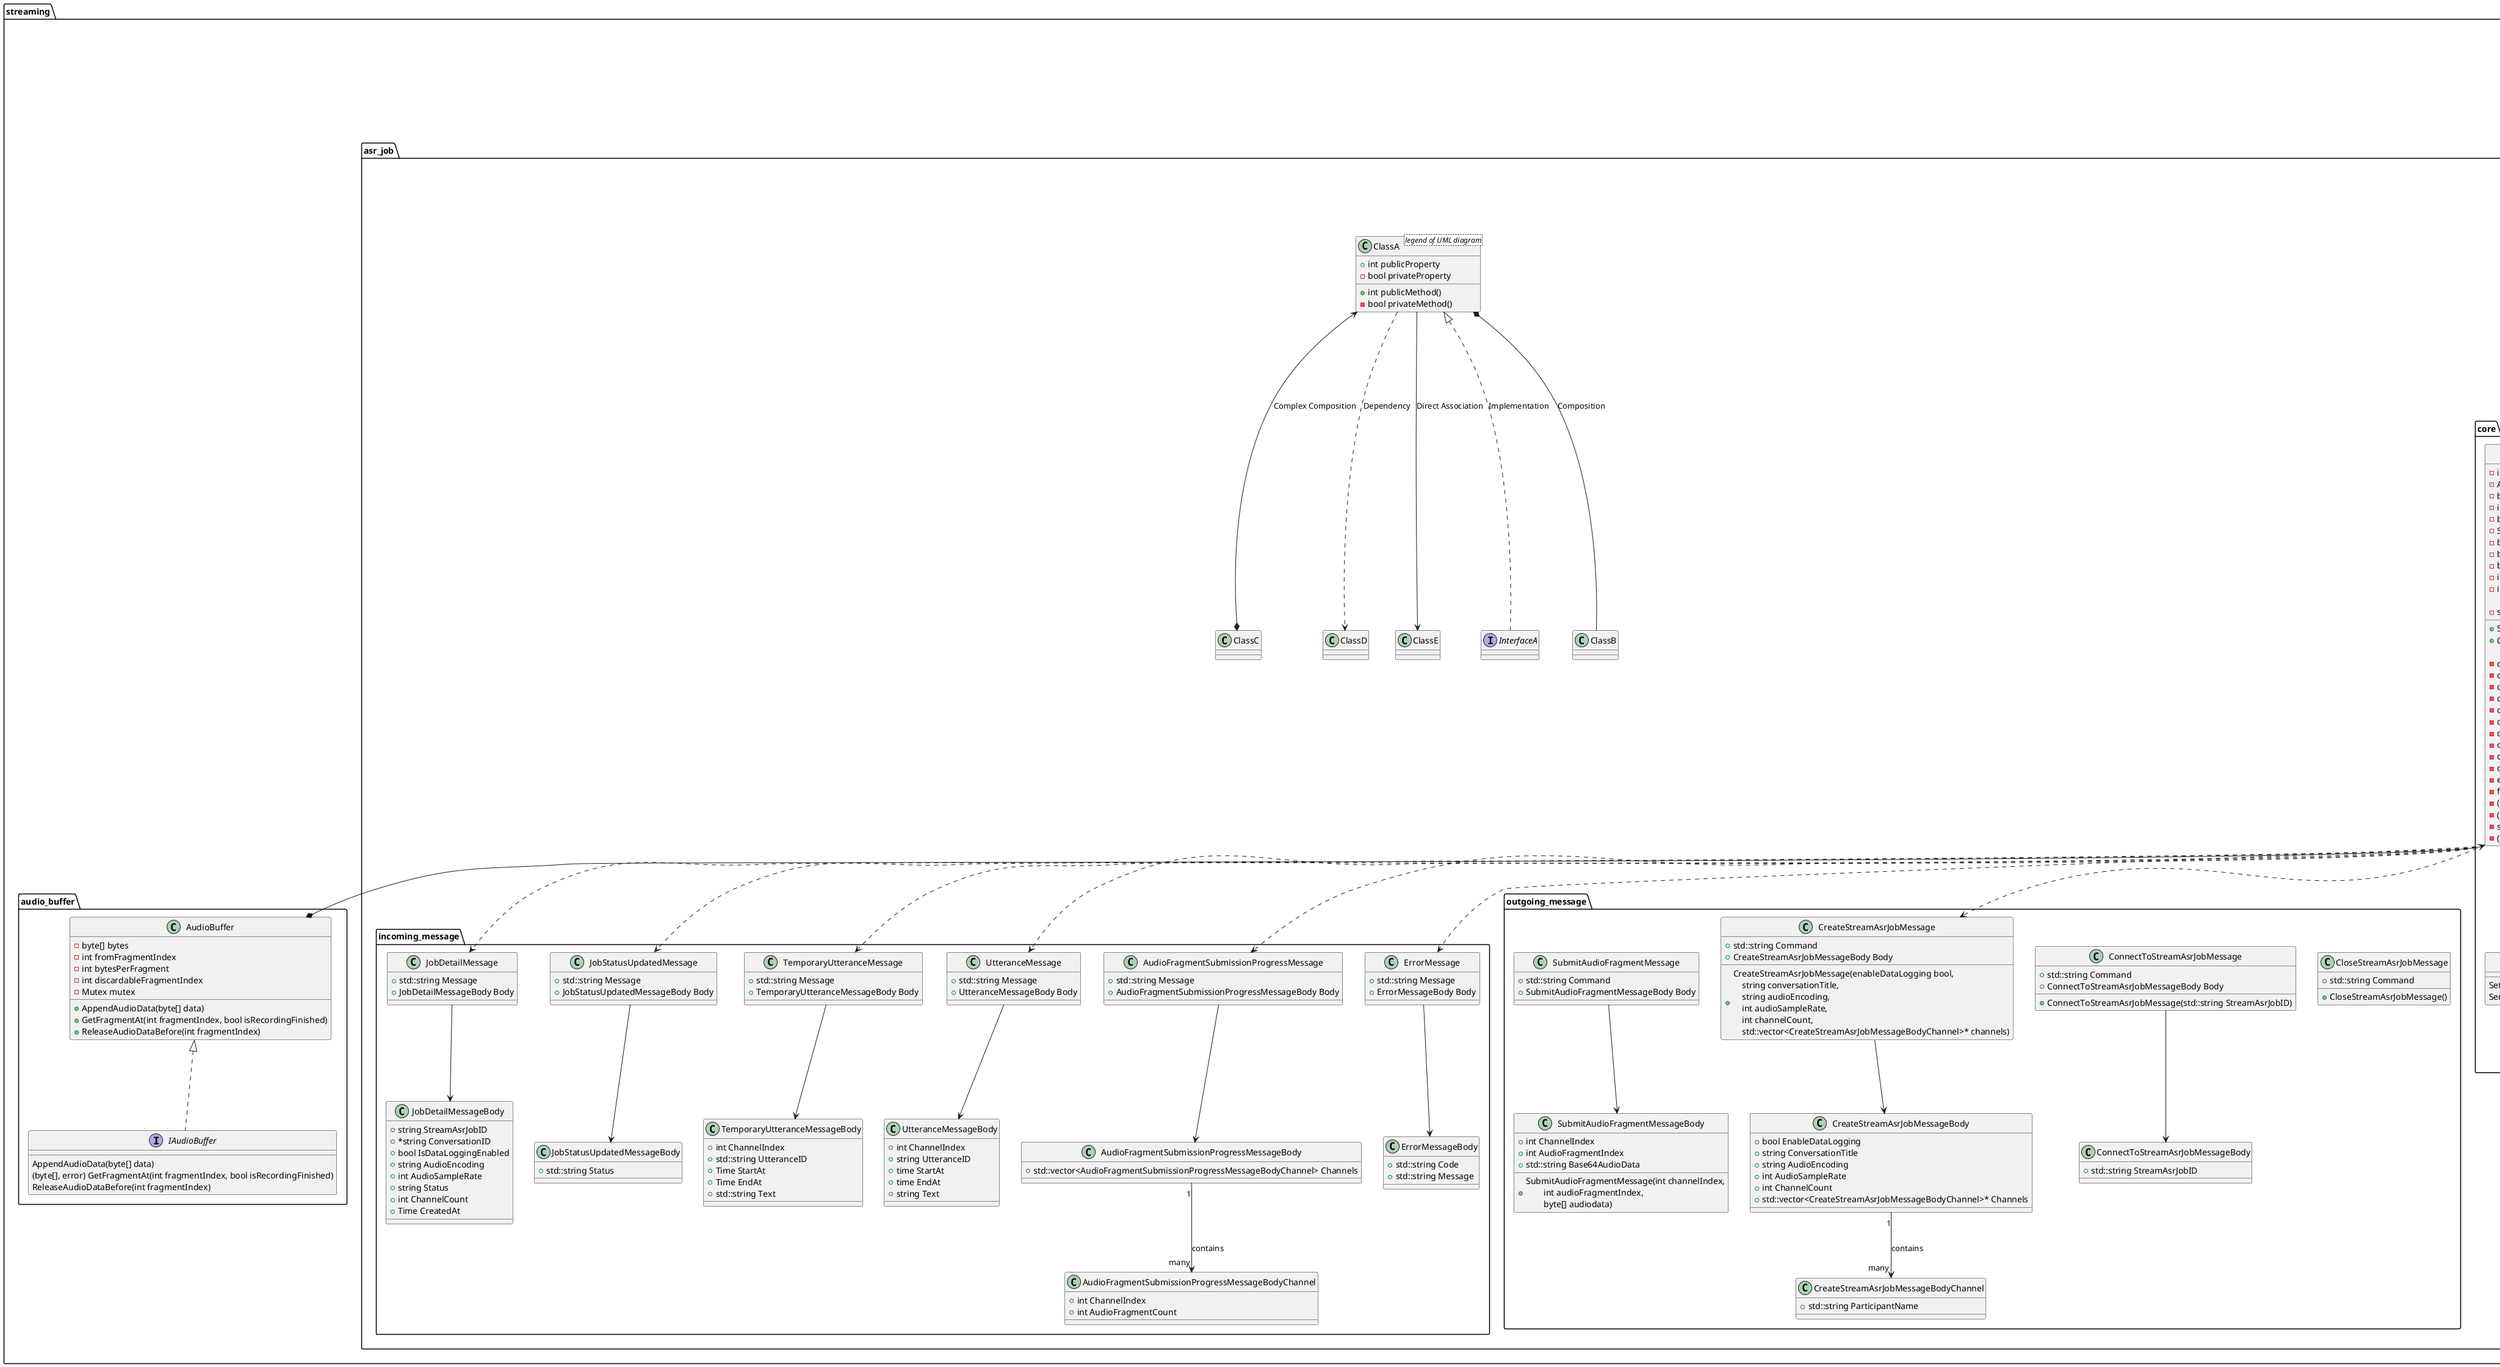 @startuml PoeticsSdk
set namespaceSeparator ::
skinparam groupInheritance 3

class streaming::StreamingClient {
    +std::string url

    +StreamingClient(StreamingClientOptions options)

    -StreamAsrJob createStreamAsrJob(CreateStreamAsrJobOptions options)
    -StreamAsrJob connectToStreamAsrJob(ConnectToStreamAsrJobOptions options)
}

class streaming::asr_job::StreamAsrJob {
    +*WebSocketConnection conn
    +*StreamAsrJobCore core
    +chan Utterance utteranceChan
    +Error error

    +StreamAsrJob(std::string url, int channelCount, std::function<StreamAsrJobCore>)
    
    +*StreamAsrJob CreateStreamAsrJob(std::string url, CreateStreamAsrJobOptions options)
    +*StreamAsrJob ConnectToStreamAsrJob(std::string url, ConnectToStreamAsrJobOptions options)

    -Error processMessage(std::string msgStr)
    -void run()
    -void subscribeUtterance()
    -Error enqueueAudioData(int channelIndex, byte[] audioData)
    -void finishEnqueuingAudioData()
    -(StreamAsrJobDetail, Error) jobDetail()
    -Error Err()
}

interface streaming::websocket_connection::IWebsocketConnection<typename T> {
    void SetOnReconnect(std::function onReconnect)

    void Send(T message)
    void Close()

    void SubscribeMessage() std::string
    void SubscribeError() Error
    void SubscribeDone()
}

class streaming::websocket_connection::WebSocketConnection<typename T> {
    -string url
    -Conn* conn
    -chan string receiveChan
    -chan Error errorChan
    -chan doneChan
    -std::vector<std::string> messageBuffer
    -Mutex mutex
    -int remainingReconnectAttempts
    -std::function onReconnect
    -bool isClosed
    -Error lastReconnectError

    +void SetOnReconnect(std::function onReconnect)
    +void Send(T message)
    +void Close()
    +std::string SubscribeMessage()
    +Error SubscribeError()
    +void SubscribeDone()
    +void Debug_Disconnect()

    -Error connect()
    -void pingLoop()
    -void receiveLoop()
    -void sendLoop()
    -void reconnect()
}

interface streaming::asr_job::core::IConnection<typename T> {
	SetOnReconnect(std::function onReconnect)
	Send(T message)
}

class streaming::asr_job::core::StreamAsrJobCore {
    -int channelCount
    -AudioBuffer[] audioBuffers
    -bool isNextFragmentIndicesInitialized
    -int[] nextFragmentIndices
    -bool isJobDetailInitialized
    -StreamAsrJobDetail jobDetail
    -bool isNextFragmentSendable
    -bool isEnqueuingAudioDataFinished
    -bool isCloseJobMessageSent
    -int errorMessageCount
    -int nextSendingFragmentIndex

	-std::function<Utterance> onUtteranceFunc

    +StreamAsrJobCore(IConnection conn, int channelCount)
    +CreateStreamAsrJobMessage buildCreateStreamAsrJobMessage(CreateStreamAsrJobOptions options)

    -createStreamAsrJob(CreateStreamAsrJobOptions options)
    -connectToStreamAsrJob(ConnectToStreamAsrJobOptions options)
    -onReconnect()
    -onErrorMessage(ErrorMessage msg)
    -onJobDetailMessage(JobDetailMessage msg)
    -onJobStatusUpdatedMessage(JobStatusUpdatedMessage msg)
    -onAudioFragmentSubmissionProgressMessage(AudioFragmentSubmissionProgressMessage msg)
    -onTemporaryUtteranceMessage(TemporaryUtteranceMessage msg)
    -onUtteranceMessage(UtteranceMessage msg)
    -onReceiveMessageTimeout()
    -enqueueAudioData(int channelIndex, byte[] data)
    -finishEnqueuingAudioData()
    -(bool, Error) isAllAudioDataSent()
    -(bool continueLoop, Error err) step()
    -setOnUtteranceFunc(std::function<Utterance> func)
    -(StreamAsrJobDetail, error) jobDetail()
}

class streaming::asr_job::core::StreamAsrJobDetail {
    +string StreamAsrJobID
    +string* ConversationID
    +bool IsDataLoggingEnabled
    +string AudioEncoding
    +int AudioSampleRate
    +string Status
    +int ChannelCount
    +Time CreatedAt
}

class streaming::asr_job::core::Utterance {
    +string UtteranceID
    +bool IsTemporary
    +int ChannelIndex
    +time StartAt
    +time EndAt
    +string Text

    +Utterance(std::string utteranceId,\n\
        bool isTemporary,\n\
        int channelIndex,\n\
        Time startsAt,\n\
        Time endsAt,\n\
        std::string text)
}

class streaming::asr_job::core::CreateStreamAsrJobOptions {
    +bool EnableDataLogging
    +std::string AudioEncoding
    +int AudioSampleRate
    +int ChannelCount
    +std::string ConversationTitle
    +std::vector<CreateStreamAsrJobOptionsChannel>* Channels
}

class streaming::asr_job::core::CreateStreamAsrJobOptionsChannel {
    +std::string ParticipantName
}

class streaming::asr_job::core::ConnectToStreamAsrJobOptions {
    +std::string StreamAsrJobID
    +int ChannelCount
}

class streaming::audio_buffer::AudioBuffer {
    -byte[] bytes
    -int fromFragmentIndex
    -int bytesPerFragment
    -int discardableFragmentIndex
    -Mutex mutex

    +AppendAudioData(byte[] data)
    +GetFragmentAt(int fragmentIndex, bool isRecordingFinished)
    +ReleaseAudioDataBefore(int fragmentIndex)
}

interface streaming::audio_buffer::IAudioBuffer {
    AppendAudioData(byte[] data)
    (byte[], error) GetFragmentAt(int fragmentIndex, bool isRecordingFinished)
    ReleaseAudioDataBefore(int fragmentIndex)
}

class streaming::asr_job::incoming_message::AudioFragmentSubmissionProgressMessage {
    +std::string Message
    +AudioFragmentSubmissionProgressMessageBody Body
}

class streaming::asr_job::incoming_message::AudioFragmentSubmissionProgressMessageBody {
    +std::vector<AudioFragmentSubmissionProgressMessageBodyChannel> Channels
}

class streaming::asr_job::incoming_message::AudioFragmentSubmissionProgressMessageBodyChannel {
    +int ChannelIndex
    +int AudioFragmentCount
}

class streaming::asr_job::incoming_message::ErrorMessage {
    +std::string Message
    +ErrorMessageBody Body
}

class streaming::asr_job::incoming_message::ErrorMessageBody {
    +std::string Code
    +std::string Message
}

class streaming::asr_job::incoming_message::JobDetailMessage {
    +std::string Message
    +JobDetailMessageBody Body
}

class streaming::asr_job::incoming_message::JobDetailMessageBody {
    +string StreamAsrJobID
    +*string ConversationID
    +bool IsDataLoggingEnabled
    +string AudioEncoding
    +int AudioSampleRate
    +string Status
    +int ChannelCount
    +Time CreatedAt
}

class streaming::asr_job::incoming_message::JobStatusUpdatedMessage {
    +std::string Message
    +JobStatusUpdatedMessageBody Body
}

class streaming::asr_job::incoming_message::JobStatusUpdatedMessageBody {
    +std::string Status
}

class streaming::asr_job::incoming_message::TemporaryUtteranceMessage {
    +std::string Message
    +TemporaryUtteranceMessageBody Body
}

class streaming::asr_job::incoming_message::TemporaryUtteranceMessageBody {
    +int ChannelIndex
    +std::string UtteranceID
    +Time StartAt
    +Time EndAt
    +std::string Text
}

class streaming::asr_job::incoming_message::UtteranceMessage {
    +std::string Message
    +UtteranceMessageBody Body
}

class streaming::asr_job::incoming_message::UtteranceMessageBody {
    +int ChannelIndex
    +string UtteranceID
    +time StartAt
    +time EndAt
    +string Text
}

class streaming::asr_job::outgoing_message::CloseStreamAsrJobMessage {
    +std::string Command

    +CloseStreamAsrJobMessage()
}

class streaming::asr_job::outgoing_message::ConnectToStreamAsrJobMessage {
    +std::string Command
    +ConnectToStreamAsrJobMessageBody Body

    +ConnectToStreamAsrJobMessage(std::string StreamAsrJobID)
}

class streaming::asr_job::outgoing_message::ConnectToStreamAsrJobMessageBody {
    +std::string StreamAsrJobID
}

class streaming::asr_job::outgoing_message::CreateStreamAsrJobMessage {
    +std::string Command
    +CreateStreamAsrJobMessageBody Body

    +CreateStreamAsrJobMessage(enableDataLogging bool,\n\
    string conversationTitle,\n\
    string audioEncoding,\n\
    int audioSampleRate,\n\
    int channelCount,\n\
    std::vector<CreateStreamAsrJobMessageBodyChannel>* channels)
}

class streaming::asr_job::outgoing_message::CreateStreamAsrJobMessageBody {
    +bool EnableDataLogging
    +string ConversationTitle
    +string AudioEncoding
    +int AudioSampleRate
    +int ChannelCount
    +std::vector<CreateStreamAsrJobMessageBodyChannel>* Channels
}

class streaming::asr_job::outgoing_message::CreateStreamAsrJobMessageBodyChannel {
    +std::string ParticipantName
}

class streaming::asr_job::outgoing_message::SubmitAudioFragmentMessage {
    +std::string Command
    +SubmitAudioFragmentMessageBody Body
}

class streaming::asr_job::outgoing_message::SubmitAudioFragmentMessageBody {
    +int ChannelIndex
    +int AudioFragmentIndex
    +std::string Base64AudioData

    +SubmitAudioFragmentMessage(int channelIndex,\n\
        int audioFragmentIndex,\n\
        byte[] audiodata)
}

StreamingClient ..> StreamAsrJob

StreamAsrJob *-- StreamAsrJobCore
StreamAsrJob *-- WebSocketConnection
StreamAsrJob *-- Utterance
StreamAsrJob ..> StreamAsrJobDetail
StreamAsrJobCore <|.. IConnection
StreamAsrJobCore <--* AudioBuffer
StreamAsrJobCore <--* StreamAsrJobDetail
StreamAsrJobCore ..> Utterance

AudioBuffer <|.. IAudioBuffer

WebSocketConnection <|.. IWebsocketConnection

CreateStreamAsrJobOptions "1" --> "many" CreateStreamAsrJobOptionsChannel : contains

StreamAsrJobCore ..> AudioFragmentSubmissionProgressMessage
AudioFragmentSubmissionProgressMessage --> AudioFragmentSubmissionProgressMessageBody
AudioFragmentSubmissionProgressMessageBody "1" --> "many" AudioFragmentSubmissionProgressMessageBodyChannel : contains
StreamAsrJobCore ..> ErrorMessage
ErrorMessage --> ErrorMessageBody
StreamAsrJobCore ..> JobDetailMessage
JobDetailMessage --> JobDetailMessageBody
StreamAsrJobCore ..> JobStatusUpdatedMessage
JobStatusUpdatedMessage --> JobStatusUpdatedMessageBody
StreamAsrJobCore ..> TemporaryUtteranceMessage
TemporaryUtteranceMessage --> TemporaryUtteranceMessageBody
StreamAsrJobCore ..> UtteranceMessage
UtteranceMessage --> UtteranceMessageBody
StreamAsrJobCore ..> ConnectToStreamAsrJobOptions

StreamAsrJobCore ..> CreateStreamAsrJobMessage
ConnectToStreamAsrJobMessage --> ConnectToStreamAsrJobMessageBody
CreateStreamAsrJobMessage --> CreateStreamAsrJobMessageBody
CreateStreamAsrJobMessageBody "1" --> "many" CreateStreamAsrJobMessageBodyChannel : contains
SubmitAudioFragmentMessage --> SubmitAudioFragmentMessageBody

class streaming::asr_job::ClassA <legend of UML diagram> {
    +int publicProperty
    -bool privateProperty
    +int publicMethod()
    -bool privateMethod()
}
class streaming::asr_job::ClassB
class streaming::asr_job::ClassC
class streaming::asr_job::ClassD
class streaming::asr_job::ClassE
interface streaming::asr_job::InterfaceA

ClassA <|.. InterfaceA : Implementation
ClassA *-- ClassB : Composition
ClassA <--* ClassC : Complex Composition
ClassA ..> ClassD : Dependency
ClassA --> ClassE : Direct Association
@enduml